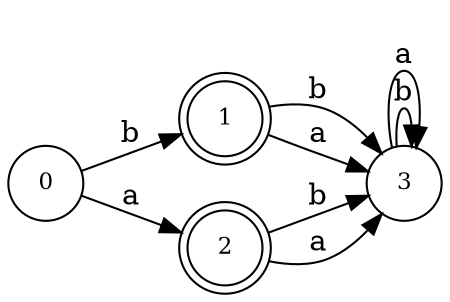 // DFA
digraph {
	graph [rankdir=LR]
	node [fontcolor=black fontsize=11]
	edge [shape=tee]
	0 [shape=circle]
	1 [shape=doublecircle]
	2 [shape=doublecircle]
	3 [shape=circle]
	0 -> 1 [label=b]
	0 -> 2 [label=a]
	1 -> 3 [label=b]
	1 -> 3 [label=a]
	2 -> 3 [label=b]
	2 -> 3 [label=a]
	3 -> 3 [label=b]
	3 -> 3 [label=a]
}
